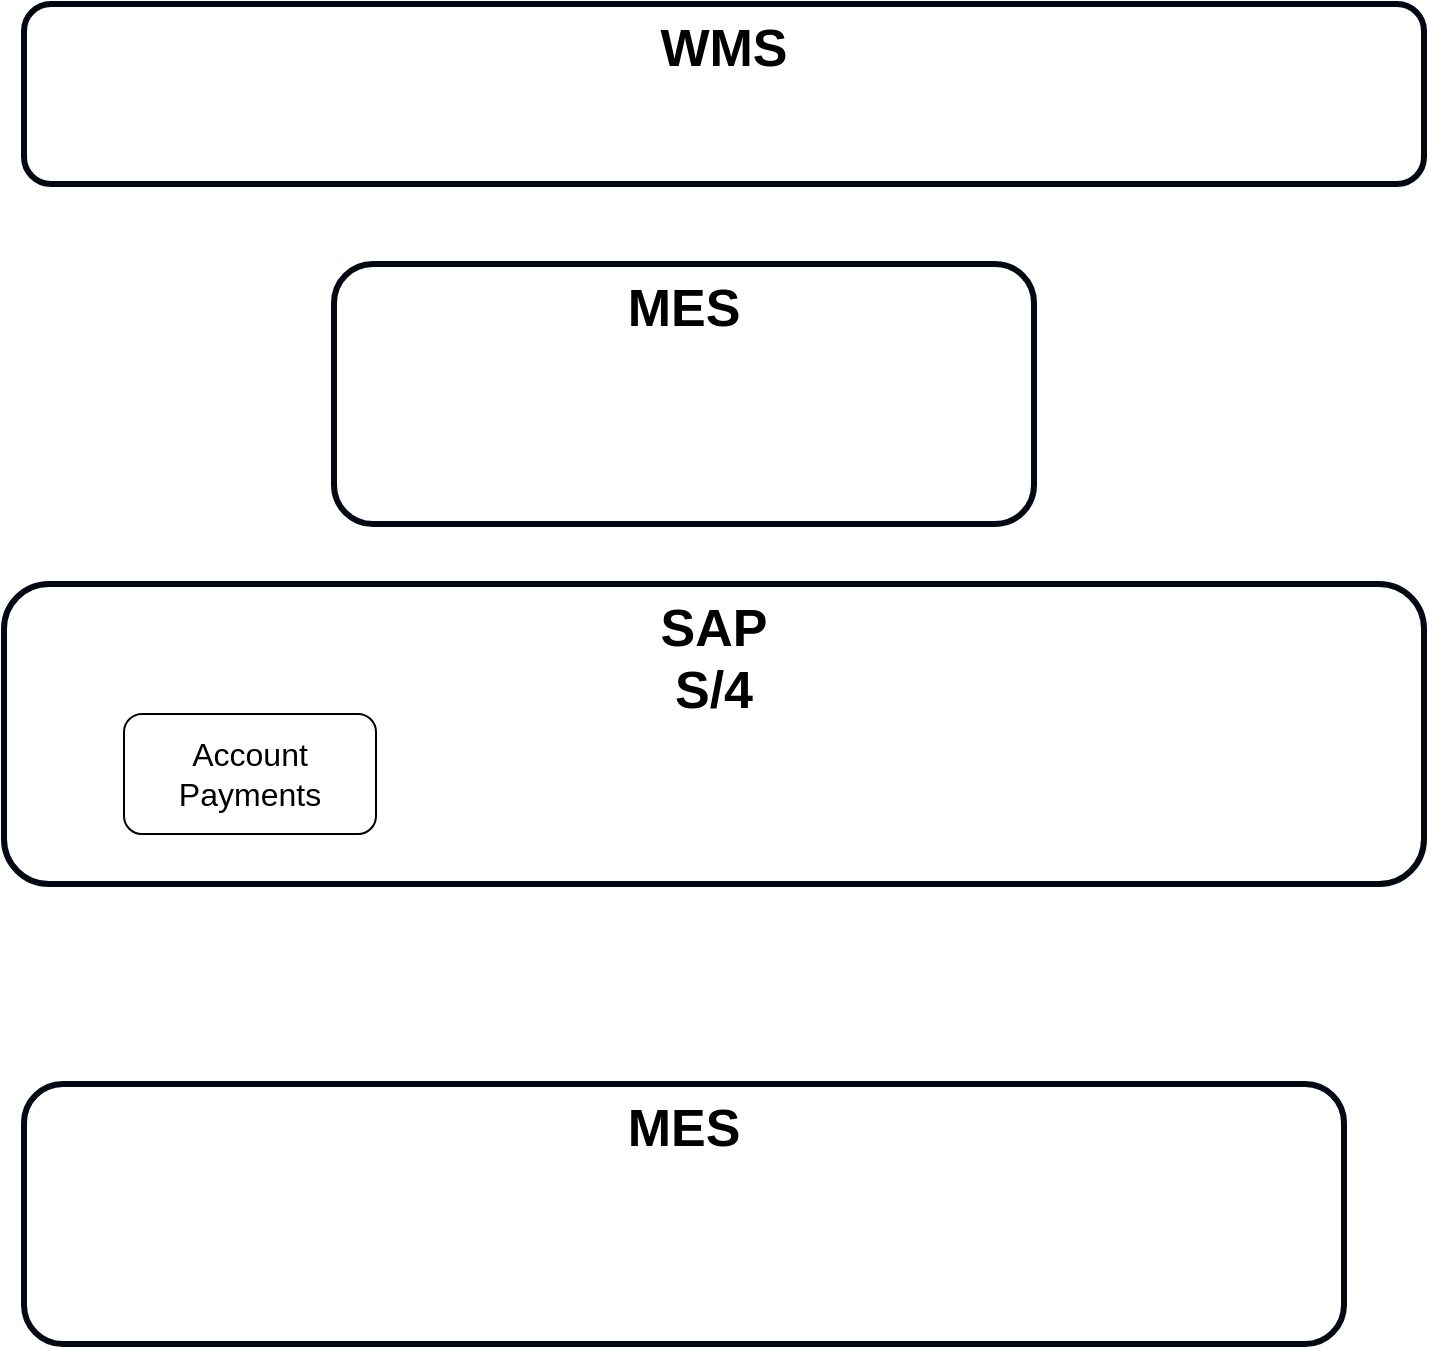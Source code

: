 <mxfile version="13.8.8" type="github" pages="6">
  <diagram id="HZh-ZGl9IQIxTn_eFyWw" name="Page-1">
    <mxGraphModel dx="1422" dy="774" grid="1" gridSize="10" guides="1" tooltips="1" connect="1" arrows="1" fold="1" page="1" pageScale="1" pageWidth="827" pageHeight="1169" math="0" shadow="0">
      <root>
        <mxCell id="0" />
        <mxCell id="1" parent="0" />
        <mxCell id="yS9cGKFyaextmzslB4Ii-1" value="&lt;b style=&quot;font-size: 26px&quot;&gt;SAP&lt;br style=&quot;font-size: 26px&quot;&gt;S/4&lt;br style=&quot;font-size: 26px&quot;&gt;&lt;/b&gt;" style="rounded=1;whiteSpace=wrap;html=1;verticalAlign=top;strokeWidth=3;strokeColor=#020912;fontSize=26;" parent="1" vertex="1">
          <mxGeometry x="60" y="460" width="710" height="150" as="geometry" />
        </mxCell>
        <mxCell id="yS9cGKFyaextmzslB4Ii-2" value="&lt;b style=&quot;font-size: 26px&quot;&gt;MES&lt;br style=&quot;font-size: 26px&quot;&gt;&lt;/b&gt;" style="rounded=1;whiteSpace=wrap;html=1;verticalAlign=top;strokeWidth=3;strokeColor=#020912;fontSize=26;" parent="1" vertex="1">
          <mxGeometry x="70" y="710" width="660" height="130" as="geometry" />
        </mxCell>
        <mxCell id="yS9cGKFyaextmzslB4Ii-3" value="&lt;b style=&quot;font-size: 26px&quot;&gt;WMS&lt;br style=&quot;font-size: 26px&quot;&gt;&lt;/b&gt;" style="rounded=1;whiteSpace=wrap;html=1;verticalAlign=top;strokeWidth=3;strokeColor=#020912;fontSize=26;" parent="1" vertex="1">
          <mxGeometry x="70" y="170" width="700" height="90" as="geometry" />
        </mxCell>
        <mxCell id="yS9cGKFyaextmzslB4Ii-4" value="&lt;b style=&quot;font-size: 26px&quot;&gt;MES&lt;br style=&quot;font-size: 26px&quot;&gt;&lt;/b&gt;" style="rounded=1;whiteSpace=wrap;html=1;verticalAlign=top;strokeWidth=3;strokeColor=#020912;fontSize=26;" parent="1" vertex="1">
          <mxGeometry x="225" y="300" width="350" height="130" as="geometry" />
        </mxCell>
        <mxCell id="yS9cGKFyaextmzslB4Ii-5" value="Account Payments" style="rounded=1;whiteSpace=wrap;html=1;fontSize=16;" parent="1" vertex="1">
          <mxGeometry x="120" y="525" width="126" height="60" as="geometry" />
        </mxCell>
      </root>
    </mxGraphModel>
  </diagram>
  <diagram id="YBUL1r0-umt8-6t3T1BX" name="Page-2">
    <mxGraphModel dx="1422" dy="1943" grid="1" gridSize="10" guides="1" tooltips="1" connect="1" arrows="1" fold="1" page="1" pageScale="1" pageWidth="827" pageHeight="1169" math="0" shadow="0">
      <root>
        <mxCell id="36ImpgZuu4lJq_Q2LV_Y-0" />
        <mxCell id="36ImpgZuu4lJq_Q2LV_Y-1" parent="36ImpgZuu4lJq_Q2LV_Y-0" />
        <mxCell id="LTgX7f0hev8FP_se9EgV-9" value="&lt;b style=&quot;font-size: 26px&quot;&gt;Cell (N)&lt;br style=&quot;font-size: 26px&quot;&gt;&lt;/b&gt;" style="rounded=1;whiteSpace=wrap;html=1;verticalAlign=top;strokeWidth=3;strokeColor=#020912;fontSize=26;dashed=1;" parent="36ImpgZuu4lJq_Q2LV_Y-1" vertex="1">
          <mxGeometry x="525" y="1000" width="230" height="130" as="geometry" />
        </mxCell>
        <mxCell id="LTgX7f0hev8FP_se9EgV-8" value="&lt;b style=&quot;font-size: 26px&quot;&gt;Cell 2&lt;br style=&quot;font-size: 26px&quot;&gt;&lt;/b&gt;" style="rounded=1;whiteSpace=wrap;html=1;verticalAlign=top;strokeWidth=3;strokeColor=#020912;fontSize=26;dashed=1;" parent="36ImpgZuu4lJq_Q2LV_Y-1" vertex="1">
          <mxGeometry x="365" y="1000" width="220" height="130" as="geometry" />
        </mxCell>
        <mxCell id="LTgX7f0hev8FP_se9EgV-2" value="&lt;b style=&quot;font-size: 26px&quot;&gt;POS&lt;br style=&quot;font-size: 26px&quot;&gt;&lt;/b&gt;" style="rounded=1;whiteSpace=wrap;html=1;verticalAlign=top;strokeWidth=3;strokeColor=#020912;fontSize=26;" parent="36ImpgZuu4lJq_Q2LV_Y-1" vertex="1">
          <mxGeometry x="350" width="230" height="180" as="geometry" />
        </mxCell>
        <mxCell id="LTgX7f0hev8FP_se9EgV-3" value="&lt;b style=&quot;font-size: 26px&quot;&gt;Configurator&lt;br style=&quot;font-size: 26px&quot;&gt;&lt;/b&gt;" style="rounded=1;whiteSpace=wrap;html=1;verticalAlign=top;strokeWidth=3;strokeColor=#020912;fontSize=26;" parent="36ImpgZuu4lJq_Q2LV_Y-1" vertex="1">
          <mxGeometry x="350" y="200" width="530" height="170" as="geometry" />
        </mxCell>
        <mxCell id="LTgX7f0hev8FP_se9EgV-4" value="&lt;b style=&quot;font-size: 26px&quot;&gt;ERP&lt;br style=&quot;font-size: 26px&quot;&gt;&lt;/b&gt;" style="rounded=1;whiteSpace=wrap;html=1;verticalAlign=top;strokeWidth=3;strokeColor=#020912;fontSize=26;" parent="36ImpgZuu4lJq_Q2LV_Y-1" vertex="1">
          <mxGeometry x="350" y="420" width="230" height="160" as="geometry" />
        </mxCell>
        <mxCell id="LTgX7f0hev8FP_se9EgV-5" value="&lt;b style=&quot;font-size: 26px&quot;&gt;MES&lt;br style=&quot;font-size: 26px&quot;&gt;&lt;/b&gt;" style="rounded=1;whiteSpace=wrap;html=1;verticalAlign=top;strokeWidth=3;strokeColor=#020912;fontSize=26;" parent="36ImpgZuu4lJq_Q2LV_Y-1" vertex="1">
          <mxGeometry x="350" y="600" width="230" height="130" as="geometry" />
        </mxCell>
        <mxCell id="LTgX7f0hev8FP_se9EgV-6" value="&lt;b style=&quot;font-size: 26px&quot;&gt;Cell Controller&lt;br style=&quot;font-size: 26px&quot;&gt;&lt;/b&gt;" style="rounded=1;whiteSpace=wrap;html=1;verticalAlign=top;strokeWidth=3;strokeColor=#020912;fontSize=26;" parent="36ImpgZuu4lJq_Q2LV_Y-1" vertex="1">
          <mxGeometry x="350" y="790" width="230" height="130" as="geometry" />
        </mxCell>
        <mxCell id="LTgX7f0hev8FP_se9EgV-7" value="&lt;b style=&quot;font-size: 26px&quot;&gt;Cell 1&lt;br style=&quot;font-size: 26px&quot;&gt;&lt;/b&gt;" style="rounded=1;whiteSpace=wrap;html=1;verticalAlign=top;strokeWidth=3;strokeColor=#020912;fontSize=26;" parent="36ImpgZuu4lJq_Q2LV_Y-1" vertex="1">
          <mxGeometry x="205" y="1000" width="230" height="130" as="geometry" />
        </mxCell>
        <mxCell id="LTgX7f0hev8FP_se9EgV-10" value="" style="shape=actor;whiteSpace=wrap;html=1;strokeWidth=5;" parent="36ImpgZuu4lJq_Q2LV_Y-1" vertex="1">
          <mxGeometry x="60" y="120" width="100" height="100" as="geometry" />
        </mxCell>
        <mxCell id="LTgX7f0hev8FP_se9EgV-11" value="Product Management" style="text;html=1;align=center;verticalAlign=middle;resizable=0;points=[];autosize=1;fontSize=18;" parent="36ImpgZuu4lJq_Q2LV_Y-1" vertex="1">
          <mxGeometry x="15" y="225" width="190" height="30" as="geometry" />
        </mxCell>
        <mxCell id="LTgX7f0hev8FP_se9EgV-12" value="&lt;b style=&quot;font-size: 28px;&quot;&gt;&lt;font style=&quot;font-size: 28px;&quot;&gt;1&lt;/font&gt;&lt;/b&gt;" style="ellipse;whiteSpace=wrap;html=1;aspect=fixed;strokeColor=#FFFFFF;fillColor=#B3B3B3;fontSize=28;" parent="36ImpgZuu4lJq_Q2LV_Y-1" vertex="1">
          <mxGeometry x="120" y="70" width="50" height="50" as="geometry" />
        </mxCell>
        <mxCell id="LTgX7f0hev8FP_se9EgV-17" value="&lt;b style=&quot;font-size: 28px&quot;&gt;&lt;font style=&quot;font-size: 28px&quot;&gt;2&lt;/font&gt;&lt;/b&gt;" style="ellipse;whiteSpace=wrap;html=1;aspect=fixed;strokeColor=#FFFFFF;fillColor=#B3B3B3;fontSize=28;" parent="36ImpgZuu4lJq_Q2LV_Y-1" vertex="1">
          <mxGeometry x="535" y="105" width="50" height="50" as="geometry" />
        </mxCell>
        <mxCell id="LTgX7f0hev8FP_se9EgV-21" value="&lt;b style=&quot;font-size: 28px&quot;&gt;&lt;font style=&quot;font-size: 28px&quot;&gt;3&lt;/font&gt;&lt;/b&gt;" style="ellipse;whiteSpace=wrap;html=1;aspect=fixed;strokeColor=#FFFFFF;fillColor=#B3B3B3;fontSize=28;" parent="36ImpgZuu4lJq_Q2LV_Y-1" vertex="1">
          <mxGeometry x="340" y="225" width="50" height="50" as="geometry" />
        </mxCell>
        <mxCell id="LTgX7f0hev8FP_se9EgV-24" value="&lt;b style=&quot;font-size: 28px&quot;&gt;&lt;font style=&quot;font-size: 28px&quot;&gt;4&lt;/font&gt;&lt;/b&gt;" style="ellipse;whiteSpace=wrap;html=1;aspect=fixed;strokeColor=#FFFFFF;fillColor=#B3B3B3;fontSize=28;" parent="36ImpgZuu4lJq_Q2LV_Y-1" vertex="1">
          <mxGeometry x="340" y="295" width="50" height="50" as="geometry" />
        </mxCell>
        <mxCell id="LTgX7f0hev8FP_se9EgV-26" value="&lt;b style=&quot;font-size: 28px&quot;&gt;&lt;font style=&quot;font-size: 28px&quot;&gt;5&lt;/font&gt;&lt;/b&gt;" style="ellipse;whiteSpace=wrap;html=1;aspect=fixed;strokeColor=#FFFFFF;fillColor=#B3B3B3;fontSize=28;" parent="36ImpgZuu4lJq_Q2LV_Y-1" vertex="1">
          <mxGeometry x="330" y="440" width="50" height="50" as="geometry" />
        </mxCell>
        <mxCell id="LTgX7f0hev8FP_se9EgV-30" value="&lt;b style=&quot;font-size: 28px&quot;&gt;&lt;font style=&quot;font-size: 28px&quot;&gt;6&lt;/font&gt;&lt;/b&gt;" style="ellipse;whiteSpace=wrap;html=1;aspect=fixed;strokeColor=#FFFFFF;fillColor=#B3B3B3;fontSize=28;" parent="36ImpgZuu4lJq_Q2LV_Y-1" vertex="1">
          <mxGeometry x="364" y="610" width="50" height="50" as="geometry" />
        </mxCell>
        <mxCell id="LTgX7f0hev8FP_se9EgV-34" value="&lt;b style=&quot;font-size: 28px&quot;&gt;&lt;font style=&quot;font-size: 28px&quot;&gt;7&lt;/font&gt;&lt;/b&gt;" style="ellipse;whiteSpace=wrap;html=1;aspect=fixed;strokeColor=#FFFFFF;fillColor=#B3B3B3;fontSize=28;" parent="36ImpgZuu4lJq_Q2LV_Y-1" vertex="1">
          <mxGeometry x="520" y="670" width="50" height="50" as="geometry" />
        </mxCell>
        <mxCell id="LTgX7f0hev8FP_se9EgV-36" value="&lt;b style=&quot;font-size: 28px&quot;&gt;&lt;font style=&quot;font-size: 28px&quot;&gt;8&lt;/font&gt;&lt;/b&gt;" style="ellipse;whiteSpace=wrap;html=1;aspect=fixed;strokeColor=#FFFFFF;fillColor=#B3B3B3;fontSize=28;" parent="36ImpgZuu4lJq_Q2LV_Y-1" vertex="1">
          <mxGeometry x="364" y="840" width="50" height="50" as="geometry" />
        </mxCell>
        <mxCell id="LTgX7f0hev8FP_se9EgV-39" value="&lt;b style=&quot;font-size: 26px&quot;&gt;EAM&lt;br style=&quot;font-size: 26px&quot;&gt;&lt;/b&gt;" style="rounded=1;whiteSpace=wrap;html=1;verticalAlign=top;strokeWidth=3;strokeColor=#020912;fontSize=26;" parent="36ImpgZuu4lJq_Q2LV_Y-1" vertex="1">
          <mxGeometry x="10" y="420" width="230" height="130" as="geometry" />
        </mxCell>
        <mxCell id="LTgX7f0hev8FP_se9EgV-40" value="&lt;span style=&quot;font-size: 11.0pt ; line-height: 107% ; font-family: &amp;quot;calibri&amp;quot; , sans-serif&quot;&gt;Cell controller will also&#xa;provide order &amp;amp; machine status updates, events and any exception happening&#xa;in the different machines of the line to MES system.&lt;/span&gt;" style="text;whiteSpace=wrap;html=1;fontSize=28;" parent="36ImpgZuu4lJq_Q2LV_Y-1" vertex="1">
          <mxGeometry x="890" y="950" width="490" height="120" as="geometry" />
        </mxCell>
        <mxCell id="LTgX7f0hev8FP_se9EgV-41" value="&lt;b style=&quot;font-size: 28px&quot;&gt;&lt;font style=&quot;font-size: 28px&quot;&gt;9&lt;/font&gt;&lt;/b&gt;" style="ellipse;whiteSpace=wrap;html=1;aspect=fixed;strokeColor=#FFFFFF;fillColor=#B3B3B3;fontSize=28;" parent="36ImpgZuu4lJq_Q2LV_Y-1" vertex="1">
          <mxGeometry x="827" y="960" width="50" height="50" as="geometry" />
        </mxCell>
        <mxCell id="LTgX7f0hev8FP_se9EgV-42" value="&lt;b style=&quot;font-size: 28px&quot;&gt;&lt;font style=&quot;font-size: 28px&quot;&gt;9&lt;/font&gt;&lt;/b&gt;" style="ellipse;whiteSpace=wrap;html=1;aspect=fixed;strokeColor=#FFFFFF;fillColor=#B3B3B3;fontSize=28;" parent="36ImpgZuu4lJq_Q2LV_Y-1" vertex="1">
          <mxGeometry x="520" y="840" width="50" height="50" as="geometry" />
        </mxCell>
        <mxCell id="LTgX7f0hev8FP_se9EgV-44" value="&lt;span style=&quot;font-size: 11.0pt ; line-height: 107% ; font-family: &amp;quot;calibri&amp;quot; , sans-serif&quot;&gt;The equipment shall provide&#xa;means to monitor a set of signals to EAM system for analytics related to&#xa;utilization and predictive maintenance&lt;/span&gt;" style="text;whiteSpace=wrap;html=1;fontSize=28;" parent="36ImpgZuu4lJq_Q2LV_Y-1" vertex="1">
          <mxGeometry x="890" y="1090" width="450" height="120" as="geometry" />
        </mxCell>
        <mxCell id="LTgX7f0hev8FP_se9EgV-45" value="&lt;b style=&quot;font-size: 28px&quot;&gt;&lt;font style=&quot;font-size: 28px&quot;&gt;10&lt;/font&gt;&lt;/b&gt;" style="ellipse;whiteSpace=wrap;html=1;aspect=fixed;strokeColor=#FFFFFF;fillColor=#B3B3B3;fontSize=28;" parent="36ImpgZuu4lJq_Q2LV_Y-1" vertex="1">
          <mxGeometry x="827" y="1100" width="50" height="50" as="geometry" />
        </mxCell>
        <mxCell id="LTgX7f0hev8FP_se9EgV-46" value="&lt;b style=&quot;font-size: 28px&quot;&gt;&lt;font style=&quot;font-size: 28px&quot;&gt;10&lt;/font&gt;&lt;/b&gt;" style="ellipse;whiteSpace=wrap;html=1;aspect=fixed;strokeColor=#FFFFFF;fillColor=#B3B3B3;fontSize=28;" parent="36ImpgZuu4lJq_Q2LV_Y-1" vertex="1">
          <mxGeometry x="30" y="470" width="50" height="50" as="geometry" />
        </mxCell>
        <mxCell id="LTgX7f0hev8FP_se9EgV-48" value="Sales Info" style="rounded=1;whiteSpace=wrap;html=1;strokeWidth=1;fontSize=14;" parent="36ImpgZuu4lJq_Q2LV_Y-1" vertex="1">
          <mxGeometry x="400" y="105" width="130" height="55" as="geometry" />
        </mxCell>
        <mxCell id="LTgX7f0hev8FP_se9EgV-49" value="Product Data" style="rounded=1;whiteSpace=wrap;html=1;strokeWidth=1;fontSize=14;" parent="36ImpgZuu4lJq_Q2LV_Y-1" vertex="1">
          <mxGeometry x="400" y="40" width="130" height="55" as="geometry" />
        </mxCell>
        <mxCell id="LTgX7f0hev8FP_se9EgV-50" value="Sales BOM" style="rounded=1;whiteSpace=wrap;html=1;strokeWidth=1;fontSize=14;" parent="36ImpgZuu4lJq_Q2LV_Y-1" vertex="1">
          <mxGeometry x="550" y="240" width="130" height="55" as="geometry" />
        </mxCell>
        <mxCell id="LTgX7f0hev8FP_se9EgV-51" value="Manufacturing BOM" style="rounded=1;whiteSpace=wrap;html=1;strokeWidth=1;fontSize=14;" parent="36ImpgZuu4lJq_Q2LV_Y-1" vertex="1">
          <mxGeometry x="400" y="305" width="130" height="55" as="geometry" />
        </mxCell>
        <mxCell id="LTgX7f0hev8FP_se9EgV-52" value="NC Programs" style="rounded=1;whiteSpace=wrap;html=1;strokeWidth=1;fontSize=14;" parent="36ImpgZuu4lJq_Q2LV_Y-1" vertex="1">
          <mxGeometry x="550" y="305" width="130" height="55" as="geometry" />
        </mxCell>
        <mxCell id="LTgX7f0hev8FP_se9EgV-53" value="" style="group" parent="36ImpgZuu4lJq_Q2LV_Y-1" vertex="1" connectable="0">
          <mxGeometry x="980" y="20" width="555" height="930" as="geometry" />
        </mxCell>
        <mxCell id="LTgX7f0hev8FP_se9EgV-13" value="&lt;b style=&quot;font-size: 28px;&quot;&gt;&lt;font style=&quot;font-size: 28px;&quot;&gt;1&lt;/font&gt;&lt;/b&gt;" style="ellipse;whiteSpace=wrap;html=1;aspect=fixed;strokeColor=#FFFFFF;fillColor=#B3B3B3;fontSize=28;" parent="LTgX7f0hev8FP_se9EgV-53" vertex="1">
          <mxGeometry y="20" width="50" height="50" as="geometry" />
        </mxCell>
        <mxCell id="LTgX7f0hev8FP_se9EgV-14" value="&lt;span style=&quot;font-size: 11.0pt ; line-height: 107% ; font-family: &amp;quot;calibri&amp;quot; , sans-serif&quot;&gt;The product range is defined by Product Management and delivered in a&#xa;data model with required parameters to serve all levels from Point of Sales&#xa;(POS) to Machine Control. &lt;/span&gt;" style="text;whiteSpace=wrap;html=1;fontSize=28;" parent="LTgX7f0hev8FP_se9EgV-53" vertex="1">
          <mxGeometry x="75" width="470" height="120" as="geometry" />
        </mxCell>
        <mxCell id="LTgX7f0hev8FP_se9EgV-15" value="&lt;span style=&quot;font-size: 11.0pt ; line-height: 107% ; font-family: &amp;quot;calibri&amp;quot; , sans-serif&quot;&gt;The POS will work with sales specific information suited to the customer&#xa;and then transmitted to Nobia.&lt;/span&gt;" style="text;whiteSpace=wrap;html=1;fontSize=28;" parent="LTgX7f0hev8FP_se9EgV-53" vertex="1">
          <mxGeometry x="70" y="140" width="450" height="80" as="geometry" />
        </mxCell>
        <mxCell id="LTgX7f0hev8FP_se9EgV-18" value="&lt;b style=&quot;font-size: 28px&quot;&gt;&lt;font style=&quot;font-size: 28px&quot;&gt;2&lt;/font&gt;&lt;/b&gt;" style="ellipse;whiteSpace=wrap;html=1;aspect=fixed;strokeColor=#FFFFFF;fillColor=#B3B3B3;fontSize=28;" parent="LTgX7f0hev8FP_se9EgV-53" vertex="1">
          <mxGeometry y="140" width="50" height="50" as="geometry" />
        </mxCell>
        <mxCell id="LTgX7f0hev8FP_se9EgV-19" value="&lt;span style=&quot;font-size: 11.0pt ; line-height: 107% ; font-family: &amp;quot;calibri&amp;quot; , sans-serif&quot;&gt;At Enterprise Level, the Sales Bill of Material (BOM) is imported into a&#xa;Product Configurator to generate all necessary information for commercial and&#xa;manufacturing. &lt;/span&gt;" style="text;whiteSpace=wrap;html=1;fontSize=28;" parent="LTgX7f0hev8FP_se9EgV-53" vertex="1">
          <mxGeometry x="65" y="235" width="490" height="120" as="geometry" />
        </mxCell>
        <mxCell id="LTgX7f0hev8FP_se9EgV-20" value="&lt;b style=&quot;font-size: 28px&quot;&gt;&lt;font style=&quot;font-size: 28px&quot;&gt;3&lt;/font&gt;&lt;/b&gt;" style="ellipse;whiteSpace=wrap;html=1;aspect=fixed;strokeColor=#FFFFFF;fillColor=#B3B3B3;fontSize=28;" parent="LTgX7f0hev8FP_se9EgV-53" vertex="1">
          <mxGeometry y="235" width="50" height="50" as="geometry" />
        </mxCell>
        <mxCell id="LTgX7f0hev8FP_se9EgV-22" value="&lt;span style=&quot;font-size: 11.0pt ; line-height: 107% ; font-family: &amp;quot;calibri&amp;quot; , sans-serif&quot;&gt;The manufacturing outcome will be full cabinet and component descriptions,&#xa;NC programs as well as generated drawings. &lt;/span&gt;" style="text;whiteSpace=wrap;html=1;fontSize=28;" parent="LTgX7f0hev8FP_se9EgV-53" vertex="1">
          <mxGeometry x="65" y="370" width="480" height="80" as="geometry" />
        </mxCell>
        <mxCell id="LTgX7f0hev8FP_se9EgV-23" value="&lt;b style=&quot;font-size: 28px&quot;&gt;&lt;font style=&quot;font-size: 28px&quot;&gt;4&lt;/font&gt;&lt;/b&gt;" style="ellipse;whiteSpace=wrap;html=1;aspect=fixed;strokeColor=#FFFFFF;fillColor=#B3B3B3;fontSize=28;" parent="LTgX7f0hev8FP_se9EgV-53" vertex="1">
          <mxGeometry y="370" width="50" height="50" as="geometry" />
        </mxCell>
        <mxCell id="LTgX7f0hev8FP_se9EgV-25" value="&lt;span style=&quot;font-size: 11.0pt ; line-height: 107% ; font-family: &amp;quot;calibri&amp;quot; , sans-serif&quot;&gt;Passed on to ERP, ERP will take care of Commercial aspects as well as&#xa;Routing and Scheduling for Production. &lt;/span&gt;" style="text;whiteSpace=wrap;html=1;fontSize=28;" parent="LTgX7f0hev8FP_se9EgV-53" vertex="1">
          <mxGeometry x="70" y="470" width="430" height="80" as="geometry" />
        </mxCell>
        <mxCell id="LTgX7f0hev8FP_se9EgV-27" value="&lt;b style=&quot;font-size: 28px&quot;&gt;&lt;font style=&quot;font-size: 28px&quot;&gt;5&lt;/font&gt;&lt;/b&gt;" style="ellipse;whiteSpace=wrap;html=1;aspect=fixed;strokeColor=#FFFFFF;fillColor=#B3B3B3;fontSize=28;" parent="LTgX7f0hev8FP_se9EgV-53" vertex="1">
          <mxGeometry y="470" width="50" height="50" as="geometry" />
        </mxCell>
        <mxCell id="LTgX7f0hev8FP_se9EgV-28" value="&lt;span style=&quot;font-size: 11.0pt ; line-height: 107% ; font-family: &amp;quot;calibri&amp;quot; , sans-serif&quot;&gt;It will then be passed to the Manufacturing Execution System where&#xa;missing Process Information (e.g. Edgebanding Macros) will be added to the&#xa;generated information. &lt;/span&gt;" style="text;whiteSpace=wrap;html=1;fontSize=28;" parent="LTgX7f0hev8FP_se9EgV-53" vertex="1">
          <mxGeometry x="70" y="580" width="480" height="120" as="geometry" />
        </mxCell>
        <mxCell id="LTgX7f0hev8FP_se9EgV-29" value="&lt;b style=&quot;font-size: 28px&quot;&gt;&lt;font style=&quot;font-size: 28px&quot;&gt;6&lt;/font&gt;&lt;/b&gt;" style="ellipse;whiteSpace=wrap;html=1;aspect=fixed;strokeColor=#FFFFFF;fillColor=#B3B3B3;fontSize=28;" parent="LTgX7f0hev8FP_se9EgV-53" vertex="1">
          <mxGeometry y="580" width="50" height="50" as="geometry" />
        </mxCell>
        <mxCell id="LTgX7f0hev8FP_se9EgV-33" value="&lt;span style=&quot;font-size: 11.0pt ; line-height: 107% ; font-family: &amp;#34;calibri&amp;#34; , sans-serif&quot;&gt;MES will send order&lt;br&gt;information to cell controller&amp;nbsp;&lt;/span&gt;" style="text;whiteSpace=wrap;html=1;fontSize=28;" parent="LTgX7f0hev8FP_se9EgV-53" vertex="1">
          <mxGeometry x="60" y="710" width="470" height="150" as="geometry" />
        </mxCell>
        <mxCell id="LTgX7f0hev8FP_se9EgV-35" value="&lt;b style=&quot;font-size: 28px&quot;&gt;&lt;font style=&quot;font-size: 28px&quot;&gt;7&lt;/font&gt;&lt;/b&gt;" style="ellipse;whiteSpace=wrap;html=1;aspect=fixed;strokeColor=#FFFFFF;fillColor=#B3B3B3;fontSize=28;" parent="LTgX7f0hev8FP_se9EgV-53" vertex="1">
          <mxGeometry y="710" width="50" height="50" as="geometry" />
        </mxCell>
        <mxCell id="LTgX7f0hev8FP_se9EgV-37" value="&lt;span style=&quot;color: rgb(0, 0, 0); font-family: calibri, sans-serif; font-size: 14.667px; font-style: normal; font-weight: 400; letter-spacing: normal; text-align: left; text-indent: 0px; text-transform: none; word-spacing: 0px; background-color: rgb(248, 249, 250); display: inline; float: none;&quot;&gt;&lt;span&gt;&amp;nbsp;&lt;/span&gt;cell controller will independently manage&lt;/span&gt;&lt;br style=&quot;color: rgb(0, 0, 0); font-family: calibri, sans-serif; font-size: 14.667px; font-style: normal; font-weight: 400; letter-spacing: normal; text-align: left; text-indent: 0px; text-transform: none; word-spacing: 0px; background-color: rgb(248, 249, 250);&quot;&gt;&lt;span style=&quot;color: rgb(0, 0, 0); font-family: calibri, sans-serif; font-size: 14.667px; font-style: normal; font-weight: 400; letter-spacing: normal; text-align: left; text-indent: 0px; text-transform: none; word-spacing: 0px; background-color: rgb(248, 249, 250); display: inline; float: none;&quot;&gt;the order execution with different machines in the line and manage all&lt;/span&gt;&lt;br style=&quot;color: rgb(0, 0, 0); font-family: calibri, sans-serif; font-size: 14.667px; font-style: normal; font-weight: 400; letter-spacing: normal; text-align: left; text-indent: 0px; text-transform: none; word-spacing: 0px; background-color: rgb(248, 249, 250);&quot;&gt;&lt;span style=&quot;color: rgb(0, 0, 0); font-family: calibri, sans-serif; font-size: 14.667px; font-style: normal; font-weight: 400; letter-spacing: normal; text-align: left; text-indent: 0px; text-transform: none; word-spacing: 0px; background-color: rgb(248, 249, 250); display: inline; float: none;&quot;&gt;activities which are required within different machines of the line&lt;/span&gt;" style="text;whiteSpace=wrap;html=1;fontSize=28;" parent="LTgX7f0hev8FP_se9EgV-53" vertex="1">
          <mxGeometry x="60" y="800" width="440" height="130" as="geometry" />
        </mxCell>
        <mxCell id="LTgX7f0hev8FP_se9EgV-38" value="&lt;b style=&quot;font-size: 28px&quot;&gt;&lt;font style=&quot;font-size: 28px&quot;&gt;8&lt;/font&gt;&lt;/b&gt;" style="ellipse;whiteSpace=wrap;html=1;aspect=fixed;strokeColor=#FFFFFF;fillColor=#B3B3B3;fontSize=28;" parent="LTgX7f0hev8FP_se9EgV-53" vertex="1">
          <mxGeometry y="810" width="50" height="50" as="geometry" />
        </mxCell>
        <mxCell id="LTgX7f0hev8FP_se9EgV-54" value="Drawings" style="rounded=1;whiteSpace=wrap;html=1;strokeWidth=1;fontSize=14;" parent="36ImpgZuu4lJq_Q2LV_Y-1" vertex="1">
          <mxGeometry x="710" y="305" width="130" height="55" as="geometry" />
        </mxCell>
        <mxCell id="LTgX7f0hev8FP_se9EgV-55" value="Sales Order (?)" style="rounded=1;whiteSpace=wrap;html=1;strokeWidth=1;fontSize=14;" parent="36ImpgZuu4lJq_Q2LV_Y-1" vertex="1">
          <mxGeometry x="400" y="457.5" width="130" height="55" as="geometry" />
        </mxCell>
        <mxCell id="LTgX7f0hev8FP_se9EgV-56" value="Production Schedule" style="rounded=1;whiteSpace=wrap;html=1;strokeWidth=1;fontSize=14;" parent="36ImpgZuu4lJq_Q2LV_Y-1" vertex="1">
          <mxGeometry x="400" y="520" width="130" height="55" as="geometry" />
        </mxCell>
        <mxCell id="LTgX7f0hev8FP_se9EgV-57" value="Works Order (?)" style="rounded=1;whiteSpace=wrap;html=1;strokeWidth=1;fontSize=14;" parent="36ImpgZuu4lJq_Q2LV_Y-1" vertex="1">
          <mxGeometry x="400" y="650" width="130" height="55" as="geometry" />
        </mxCell>
      </root>
    </mxGraphModel>
  </diagram>
  <diagram id="O6pPnnuphTvHv6QJFvLU" name="Page-3">
    <mxGraphModel dx="1422" dy="774" grid="1" gridSize="10" guides="0" tooltips="1" connect="1" arrows="1" fold="1" page="1" pageScale="1" pageWidth="827" pageHeight="1169" math="0" shadow="0">
      <root>
        <mxCell id="eJSFsAPtvdKuRvP-wb9u-0" />
        <mxCell id="eJSFsAPtvdKuRvP-wb9u-1" parent="eJSFsAPtvdKuRvP-wb9u-0" />
        <mxCell id="B6jLV7eEAM3LnmRC_SOF-0" value="&lt;b style=&quot;font-size: 26px&quot;&gt;Order Processing&lt;br&gt;(1.0)&lt;br style=&quot;font-size: 26px&quot;&gt;&lt;/b&gt;" style="rounded=1;whiteSpace=wrap;html=1;verticalAlign=top;strokeWidth=3;strokeColor=#020912;fontSize=26;" parent="eJSFsAPtvdKuRvP-wb9u-1" vertex="1">
          <mxGeometry x="50" y="110" width="250" height="110" as="geometry" />
        </mxCell>
        <mxCell id="B6jLV7eEAM3LnmRC_SOF-10" value="Production Cost&lt;br&gt;&amp;nbsp;Objectives" style="rounded=0;orthogonalLoop=1;jettySize=auto;html=1;exitX=0.25;exitY=1;exitDx=0;exitDy=0;entryX=0.571;entryY=-0.009;entryDx=0;entryDy=0;entryPerimeter=0;" parent="eJSFsAPtvdKuRvP-wb9u-1" source="B6jLV7eEAM3LnmRC_SOF-1" target="B6jLV7eEAM3LnmRC_SOF-7" edge="1">
          <mxGeometry relative="1" as="geometry">
            <mxPoint x="665" y="400" as="targetPoint" />
            <Array as="points">
              <mxPoint x="665" y="250" />
            </Array>
          </mxGeometry>
        </mxCell>
        <mxCell id="B6jLV7eEAM3LnmRC_SOF-1" value="&lt;b style=&quot;font-size: 26px&quot;&gt;Product Cost Accounting&lt;br&gt;(8.0)&lt;br style=&quot;font-size: 26px&quot;&gt;&lt;/b&gt;" style="rounded=1;whiteSpace=wrap;html=1;verticalAlign=top;strokeWidth=3;strokeColor=#020912;fontSize=26;" parent="eJSFsAPtvdKuRvP-wb9u-1" vertex="1">
          <mxGeometry x="610" y="110" width="220" height="110" as="geometry" />
        </mxCell>
        <mxCell id="B6jLV7eEAM3LnmRC_SOF-2" value="&lt;b style=&quot;font-size: 26px&quot;&gt;Product Shipping Admin&lt;br&gt;(9.0)&lt;br style=&quot;font-size: 26px&quot;&gt;&lt;/b&gt;" style="rounded=1;whiteSpace=wrap;html=1;verticalAlign=top;strokeWidth=3;strokeColor=#020912;fontSize=26;" parent="eJSFsAPtvdKuRvP-wb9u-1" vertex="1">
          <mxGeometry x="370" y="790" width="250" height="110" as="geometry" />
        </mxCell>
        <mxCell id="B6jLV7eEAM3LnmRC_SOF-3" value="&lt;b style=&quot;font-size: 26px&quot;&gt;Product Inventory Control&lt;br&gt;(7.0)&lt;br style=&quot;font-size: 26px&quot;&gt;&lt;/b&gt;" style="rounded=1;whiteSpace=wrap;html=1;verticalAlign=top;strokeWidth=3;strokeColor=#020912;fontSize=26;" parent="eJSFsAPtvdKuRvP-wb9u-1" vertex="1">
          <mxGeometry x="1000" y="610" width="250" height="110" as="geometry" />
        </mxCell>
        <mxCell id="B6jLV7eEAM3LnmRC_SOF-4" value="&lt;b style=&quot;font-size: 26px&quot;&gt;Material &amp;amp; Energy Control&lt;br&gt;(4.0)&lt;br style=&quot;font-size: 26px&quot;&gt;&lt;/b&gt;" style="rounded=1;whiteSpace=wrap;html=1;verticalAlign=top;strokeWidth=3;strokeColor=#020912;fontSize=26;" parent="eJSFsAPtvdKuRvP-wb9u-1" vertex="1">
          <mxGeometry x="890" y="110" width="250" height="110" as="geometry" />
        </mxCell>
        <mxCell id="B6jLV7eEAM3LnmRC_SOF-5" value="&lt;b style=&quot;font-size: 26px&quot;&gt;Procurement&lt;br&gt;(5.0)&lt;br style=&quot;font-size: 26px&quot;&gt;&lt;/b&gt;" style="rounded=1;whiteSpace=wrap;html=1;verticalAlign=top;strokeWidth=3;strokeColor=#020912;fontSize=26;" parent="eJSFsAPtvdKuRvP-wb9u-1" vertex="1">
          <mxGeometry x="100" y="870" width="250" height="110" as="geometry" />
        </mxCell>
        <mxCell id="B6jLV7eEAM3LnmRC_SOF-6" value="&lt;b style=&quot;font-size: 26px&quot;&gt;Quality Assurance&lt;br&gt;(6.0)&lt;br style=&quot;font-size: 26px&quot;&gt;&lt;/b&gt;" style="rounded=1;whiteSpace=wrap;html=1;verticalAlign=top;strokeWidth=3;strokeColor=#020912;fontSize=26;" parent="eJSFsAPtvdKuRvP-wb9u-1" vertex="1">
          <mxGeometry x="60" y="660" width="250" height="110" as="geometry" />
        </mxCell>
        <mxCell id="B6jLV7eEAM3LnmRC_SOF-7" value="&lt;b style=&quot;font-size: 26px&quot;&gt;Production Control&lt;br&gt;(3.0)&lt;br style=&quot;font-size: 26px&quot;&gt;&lt;/b&gt;" style="rounded=1;whiteSpace=wrap;html=1;verticalAlign=top;strokeWidth=3;strokeColor=#020912;fontSize=26;" parent="eJSFsAPtvdKuRvP-wb9u-1" vertex="1">
          <mxGeometry x="30" y="400" width="1081" height="110" as="geometry" />
        </mxCell>
        <mxCell id="B6jLV7eEAM3LnmRC_SOF-8" value="&lt;b style=&quot;font-size: 26px&quot;&gt;Production Scheduling&lt;br&gt;(2.0)&lt;br style=&quot;font-size: 26px&quot;&gt;&lt;/b&gt;" style="rounded=1;whiteSpace=wrap;html=1;verticalAlign=top;strokeWidth=3;strokeColor=#020912;fontSize=26;" parent="eJSFsAPtvdKuRvP-wb9u-1" vertex="1">
          <mxGeometry x="330" y="110" width="250" height="110" as="geometry" />
        </mxCell>
        <mxCell id="B6jLV7eEAM3LnmRC_SOF-9" value="&lt;b&gt;Maintenance&lt;br&gt;&lt;/b&gt;&lt;b style=&quot;font-size: 26px&quot;&gt;&amp;nbsp;Management&lt;/b&gt;&lt;br&gt;&lt;b style=&quot;font-size: 26px&quot;&gt;(10.0)&lt;/b&gt;" style="rounded=1;whiteSpace=wrap;html=1;verticalAlign=top;strokeWidth=3;strokeColor=#020912;fontSize=26;" parent="eJSFsAPtvdKuRvP-wb9u-1" vertex="1">
          <mxGeometry x="860" y="770" width="250" height="110" as="geometry" />
        </mxCell>
        <mxCell id="B6jLV7eEAM3LnmRC_SOF-12" style="rounded=0;orthogonalLoop=1;jettySize=auto;html=1;exitX=0.718;exitY=1.009;exitDx=0;exitDy=0;exitPerimeter=0;startArrow=classic;startFill=1;endArrow=none;endFill=0;" parent="eJSFsAPtvdKuRvP-wb9u-1" source="B6jLV7eEAM3LnmRC_SOF-1" edge="1">
          <mxGeometry relative="1" as="geometry">
            <mxPoint x="770" y="230" as="sourcePoint" />
            <mxPoint x="770" y="410" as="targetPoint" />
          </mxGeometry>
        </mxCell>
        <mxCell id="B6jLV7eEAM3LnmRC_SOF-14" value="Production&lt;br&gt;&amp;nbsp;Performance and Cost" style="edgeLabel;html=1;align=center;verticalAlign=middle;resizable=0;points=[];" parent="B6jLV7eEAM3LnmRC_SOF-12" vertex="1" connectable="0">
          <mxGeometry x="-0.291" y="-1" relative="1" as="geometry">
            <mxPoint as="offset" />
          </mxGeometry>
        </mxCell>
      </root>
    </mxGraphModel>
  </diagram>
  <diagram id="IaezXmfjimxmX66bqCww" name="MRP SAP- All Scheduling MES">
    <mxGraphModel dx="3671" dy="2547" grid="1" gridSize="10" guides="1" tooltips="1" connect="1" arrows="1" fold="1" page="1" pageScale="1" pageWidth="827" pageHeight="1169" math="0" shadow="0">
      <root>
        <mxCell id="p6XoWRIyn8g3QU8KsW70-0" />
        <mxCell id="p6XoWRIyn8g3QU8KsW70-1" parent="p6XoWRIyn8g3QU8KsW70-0" />
        <mxCell id="VscvlvipSWnC_VvkVMWn-7" value="" style="rounded=1;whiteSpace=wrap;html=1;verticalAlign=top;strokeWidth=1;strokeColor=#d79b00;dashed=1;fillColor=#ffe6cc;opacity=50;" vertex="1" parent="p6XoWRIyn8g3QU8KsW70-1">
          <mxGeometry x="-240" y="-120" width="240" height="840" as="geometry" />
        </mxCell>
        <mxCell id="VscvlvipSWnC_VvkVMWn-9" value="" style="rounded=1;whiteSpace=wrap;html=1;verticalAlign=top;strokeWidth=1;strokeColor=#d79b00;dashed=1;fillColor=#ffe6cc;opacity=50;arcSize=13;" vertex="1" parent="p6XoWRIyn8g3QU8KsW70-1">
          <mxGeometry x="750" y="-120" width="260" height="840" as="geometry" />
        </mxCell>
        <mxCell id="VscvlvipSWnC_VvkVMWn-8" value="" style="rounded=1;whiteSpace=wrap;html=1;verticalAlign=top;strokeWidth=1;strokeColor=#d79b00;dashed=1;fillColor=#ffe6cc;opacity=50;arcSize=4;" vertex="1" parent="p6XoWRIyn8g3QU8KsW70-1">
          <mxGeometry x="10" y="-120" width="730" height="840" as="geometry" />
        </mxCell>
        <mxCell id="VscvlvipSWnC_VvkVMWn-1" value="" style="rounded=1;whiteSpace=wrap;html=1;verticalAlign=top;strokeWidth=1;strokeColor=#d79b00;dashed=1;fillColor=#ffe6cc;opacity=50;" vertex="1" parent="p6XoWRIyn8g3QU8KsW70-1">
          <mxGeometry x="-310" y="360" width="1350" height="200" as="geometry" />
        </mxCell>
        <mxCell id="VscvlvipSWnC_VvkVMWn-0" value="" style="rounded=1;whiteSpace=wrap;html=1;verticalAlign=top;strokeWidth=1;strokeColor=#d79b00;dashed=1;fillColor=#ffe6cc;opacity=50;arcSize=7;" vertex="1" parent="p6XoWRIyn8g3QU8KsW70-1">
          <mxGeometry x="-310" width="1350" height="349" as="geometry" />
        </mxCell>
        <mxCell id="fYXftPxBAhIYfGvZnxlE-0" value="&lt;b style=&quot;font-size: 26px&quot;&gt;Planned Order&lt;br style=&quot;font-size: 26px&quot;&gt;&lt;/b&gt;" style="rounded=1;whiteSpace=wrap;html=1;verticalAlign=top;strokeWidth=3;strokeColor=#020912;fontSize=26;" vertex="1" parent="p6XoWRIyn8g3QU8KsW70-1">
          <mxGeometry y="420" width="220" height="80" as="geometry" />
        </mxCell>
        <mxCell id="fYXftPxBAhIYfGvZnxlE-1" value="&lt;b style=&quot;font-size: 26px&quot;&gt;Production Order&lt;br style=&quot;font-size: 26px&quot;&gt;&lt;/b&gt;" style="rounded=1;whiteSpace=wrap;html=1;verticalAlign=top;strokeWidth=3;strokeColor=#020912;fontSize=26;" vertex="1" parent="p6XoWRIyn8g3QU8KsW70-1">
          <mxGeometry x="250" y="420" width="220" height="80" as="geometry" />
        </mxCell>
        <mxCell id="fYXftPxBAhIYfGvZnxlE-2" value="&lt;b style=&quot;font-size: 26px&quot;&gt;Released&lt;br&gt;Production Order&lt;br style=&quot;font-size: 26px&quot;&gt;&lt;/b&gt;" style="rounded=1;whiteSpace=wrap;html=1;verticalAlign=top;strokeWidth=3;strokeColor=#020912;fontSize=26;" vertex="1" parent="p6XoWRIyn8g3QU8KsW70-1">
          <mxGeometry x="510" y="420" width="220" height="80" as="geometry" />
        </mxCell>
        <mxCell id="fYXftPxBAhIYfGvZnxlE-3" value="&lt;b&gt;&lt;font style=&quot;font-size: 18px&quot;&gt;Technically Complete Production Order&lt;/font&gt;&lt;br style=&quot;font-size: 26px&quot;&gt;&lt;/b&gt;" style="rounded=1;whiteSpace=wrap;html=1;verticalAlign=top;strokeWidth=3;strokeColor=#020912;fontSize=26;" vertex="1" parent="p6XoWRIyn8g3QU8KsW70-1">
          <mxGeometry x="760" y="420" width="220" height="80" as="geometry" />
        </mxCell>
        <mxCell id="Bny3d6oMSTmuqs9viBlQ-13" value="&lt;b style=&quot;font-size: 26px&quot;&gt;MRP&lt;br style=&quot;font-size: 26px&quot;&gt;&lt;/b&gt;" style="rounded=1;whiteSpace=wrap;html=1;verticalAlign=top;strokeWidth=3;strokeColor=#020912;fontSize=26;" vertex="1" parent="p6XoWRIyn8g3QU8KsW70-1">
          <mxGeometry x="-220" y="10" width="220" height="50" as="geometry" />
        </mxCell>
        <mxCell id="Bny3d6oMSTmuqs9viBlQ-14" value="&lt;b style=&quot;font-size: 26px&quot;&gt;Infinite Scheduling&lt;br style=&quot;font-size: 26px&quot;&gt;&lt;/b&gt;" style="rounded=1;whiteSpace=wrap;html=1;verticalAlign=top;strokeWidth=3;strokeColor=#020912;fontSize=26;" vertex="1" parent="p6XoWRIyn8g3QU8KsW70-1">
          <mxGeometry y="80" width="480" height="50" as="geometry" />
        </mxCell>
        <mxCell id="Bny3d6oMSTmuqs9viBlQ-15" value="&lt;b&gt;&lt;font style=&quot;font-size: 18px&quot;&gt;Adhoc Schedule Changes&lt;/font&gt;&lt;br style=&quot;font-size: 26px&quot;&gt;&lt;/b&gt;" style="rounded=1;whiteSpace=wrap;html=1;verticalAlign=top;strokeWidth=3;strokeColor=#020912;fontSize=26;" vertex="1" parent="p6XoWRIyn8g3QU8KsW70-1">
          <mxGeometry x="760" y="226" width="220" height="70" as="geometry" />
        </mxCell>
        <mxCell id="Bny3d6oMSTmuqs9viBlQ-16" value="&lt;b style=&quot;font-size: 26px&quot;&gt;Finite Scheduling&lt;br style=&quot;font-size: 26px&quot;&gt;&lt;/b&gt;" style="rounded=1;whiteSpace=wrap;html=1;verticalAlign=top;strokeWidth=3;strokeColor=#020912;fontSize=26;" vertex="1" parent="p6XoWRIyn8g3QU8KsW70-1">
          <mxGeometry x="240" y="160" width="480" height="50" as="geometry" />
        </mxCell>
        <mxCell id="VscvlvipSWnC_VvkVMWn-4" value="Planning &amp;amp; Scheduling Processes" style="rounded=1;whiteSpace=wrap;html=1;verticalAlign=middle;strokeWidth=1;strokeColor=#d79b00;dashed=1;fillColor=#FFB499;rotation=-90;fontSize=21;" vertex="1" parent="p6XoWRIyn8g3QU8KsW70-1">
          <mxGeometry x="-487.5" y="122.5" width="355" height="100" as="geometry" />
        </mxCell>
        <mxCell id="VscvlvipSWnC_VvkVMWn-5" value="Production Order Statuses" style="rounded=1;whiteSpace=wrap;html=1;verticalAlign=middle;strokeWidth=1;strokeColor=#d79b00;dashed=1;fillColor=#FFB499;rotation=-90;fontSize=21;" vertex="1" parent="p6XoWRIyn8g3QU8KsW70-1">
          <mxGeometry x="-411.25" y="408.75" width="202.5" height="100" as="geometry" />
        </mxCell>
        <mxCell id="VscvlvipSWnC_VvkVMWn-10" value="" style="shape=flexArrow;endArrow=classic;startArrow=classic;html=1;fontSize=34;endWidth=50;endSize=21.66;width=34;startWidth=50;startSize=21.66;fillColor=#ffffff;" edge="1" parent="p6XoWRIyn8g3QU8KsW70-1">
          <mxGeometry width="50" height="50" relative="1" as="geometry">
            <mxPoint x="10" y="640" as="sourcePoint" />
            <mxPoint x="390" y="640" as="targetPoint" />
          </mxGeometry>
        </mxCell>
        <mxCell id="VscvlvipSWnC_VvkVMWn-11" value="" style="shape=flexArrow;endArrow=classic;startArrow=classic;html=1;fontSize=34;endWidth=50;endSize=21.66;width=34;startWidth=50;startSize=21.66;fillColor=#ffffff;" edge="1" parent="p6XoWRIyn8g3QU8KsW70-1">
          <mxGeometry width="50" height="50" relative="1" as="geometry">
            <mxPoint x="-225" y="640" as="sourcePoint" />
            <mxPoint x="5" y="640" as="targetPoint" />
          </mxGeometry>
        </mxCell>
        <mxCell id="VscvlvipSWnC_VvkVMWn-12" value="" style="shape=flexArrow;endArrow=classic;startArrow=classic;html=1;fontSize=34;endWidth=50;endSize=21.66;width=34;startWidth=50;startSize=21.66;fillColor=#ffffff;" edge="1" parent="p6XoWRIyn8g3QU8KsW70-1">
          <mxGeometry width="50" height="50" relative="1" as="geometry">
            <mxPoint x="385" y="640" as="sourcePoint" />
            <mxPoint x="640" y="640" as="targetPoint" />
          </mxGeometry>
        </mxCell>
      </root>
    </mxGraphModel>
  </diagram>
  <diagram id="dTXZaOFO9MrckYdC_CFi" name="MRP &amp; In Finite Scheduling SAP- Finite Scheduling MES ">
    <mxGraphModel dx="1662" dy="774" grid="1" gridSize="10" guides="1" tooltips="1" connect="1" arrows="1" fold="1" page="1" pageScale="1" pageWidth="827" pageHeight="1169" math="0" shadow="0">
      <root>
        <mxCell id="FoM3AFr1x1_SnKokxjuW-0" />
        <mxCell id="FoM3AFr1x1_SnKokxjuW-1" parent="FoM3AFr1x1_SnKokxjuW-0" />
      </root>
    </mxGraphModel>
  </diagram>
  <diagram id="db9CK1tS9an97AyCkCGh" name="MRP and all scheduling SAP">
    <mxGraphModel dx="1662" dy="774" grid="1" gridSize="10" guides="1" tooltips="1" connect="1" arrows="1" fold="1" page="1" pageScale="1" pageWidth="827" pageHeight="1169" math="0" shadow="0">
      <root>
        <mxCell id="iSYcNC5p1HyzR8KpHxRp-0" />
        <mxCell id="iSYcNC5p1HyzR8KpHxRp-1" parent="iSYcNC5p1HyzR8KpHxRp-0" />
      </root>
    </mxGraphModel>
  </diagram>
</mxfile>

